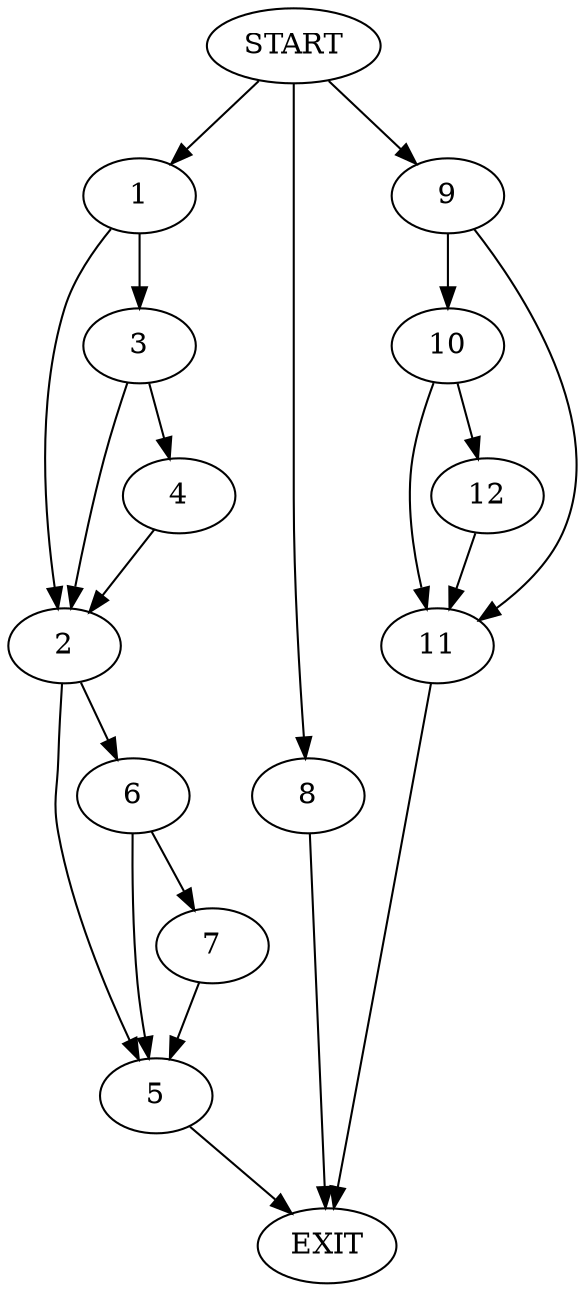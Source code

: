digraph {
0 [label="START"]
13 [label="EXIT"]
0 -> 1
1 -> 2
1 -> 3
3 -> 2
3 -> 4
2 -> 5
2 -> 6
4 -> 2
5 -> 13
6 -> 7
6 -> 5
0 -> 8
8 -> 13
7 -> 5
0 -> 9
9 -> 10
9 -> 11
10 -> 12
10 -> 11
11 -> 13
12 -> 11
}
